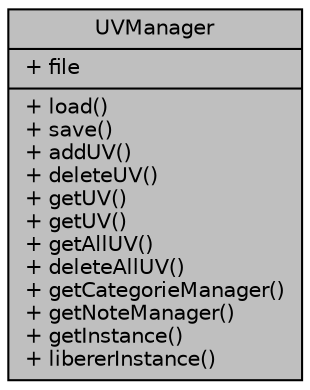 digraph "UVManager"
{
  edge [fontname="Helvetica",fontsize="10",labelfontname="Helvetica",labelfontsize="10"];
  node [fontname="Helvetica",fontsize="10",shape=record];
  Node1 [label="{UVManager\n|+ file\l|+ load()\l+ save()\l+ addUV()\l+ deleteUV()\l+ getUV()\l+ getUV()\l+ getAllUV()\l+ deleteAllUV()\l+ getCategorieManager()\l+ getNoteManager()\l+ getInstance()\l+ libererInstance()\l}",height=0.2,width=0.4,color="black", fillcolor="grey75", style="filled" fontcolor="black"];
}
